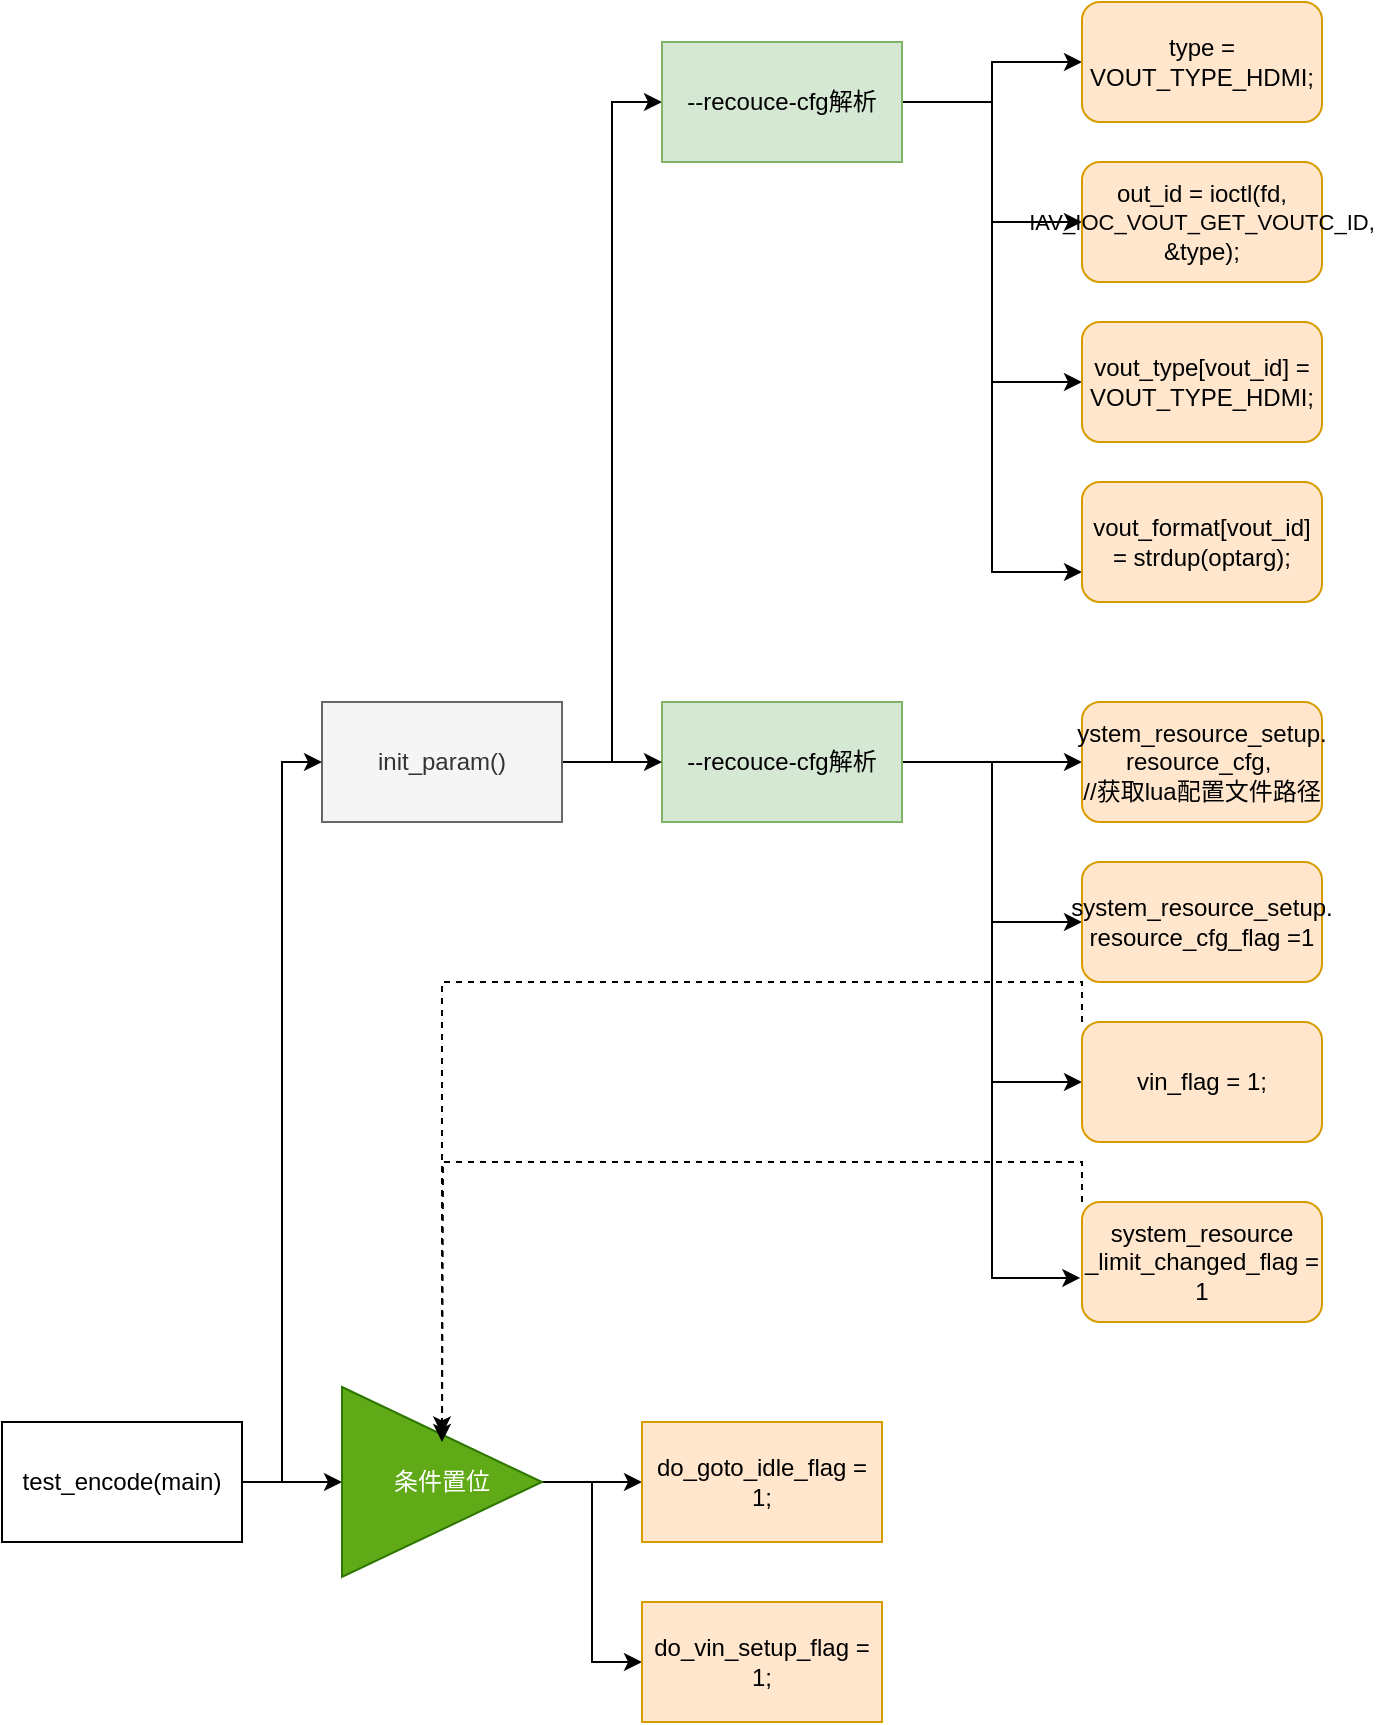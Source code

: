 <mxfile version="14.6.1" type="github">
  <diagram id="aWLvZRcyfu8KX3f9Mcc4" name="Page-1">
    <mxGraphModel dx="1185" dy="1831" grid="1" gridSize="10" guides="1" tooltips="1" connect="1" arrows="1" fold="1" page="1" pageScale="1" pageWidth="827" pageHeight="1169" math="0" shadow="0">
      <root>
        <mxCell id="0" />
        <mxCell id="1" parent="0" />
        <mxCell id="ZlVV2LxMDdxBuOpaIWvi-4" style="edgeStyle=orthogonalEdgeStyle;rounded=0;orthogonalLoop=1;jettySize=auto;html=1;exitX=1;exitY=0.5;exitDx=0;exitDy=0;" edge="1" parent="1" source="ZlVV2LxMDdxBuOpaIWvi-1" target="ZlVV2LxMDdxBuOpaIWvi-3">
          <mxGeometry relative="1" as="geometry" />
        </mxCell>
        <mxCell id="ZlVV2LxMDdxBuOpaIWvi-6" style="edgeStyle=orthogonalEdgeStyle;rounded=0;orthogonalLoop=1;jettySize=auto;html=1;entryX=0;entryY=0.5;entryDx=0;entryDy=0;" edge="1" parent="1" source="ZlVV2LxMDdxBuOpaIWvi-1" target="ZlVV2LxMDdxBuOpaIWvi-5">
          <mxGeometry relative="1" as="geometry" />
        </mxCell>
        <mxCell id="ZlVV2LxMDdxBuOpaIWvi-9" style="edgeStyle=orthogonalEdgeStyle;rounded=0;orthogonalLoop=1;jettySize=auto;html=1;entryX=0;entryY=0.5;entryDx=0;entryDy=0;" edge="1" parent="1" source="ZlVV2LxMDdxBuOpaIWvi-1" target="ZlVV2LxMDdxBuOpaIWvi-7">
          <mxGeometry relative="1" as="geometry" />
        </mxCell>
        <mxCell id="ZlVV2LxMDdxBuOpaIWvi-11" style="edgeStyle=orthogonalEdgeStyle;rounded=0;orthogonalLoop=1;jettySize=auto;html=1;entryX=-0.007;entryY=0.633;entryDx=0;entryDy=0;entryPerimeter=0;" edge="1" parent="1" source="ZlVV2LxMDdxBuOpaIWvi-1" target="ZlVV2LxMDdxBuOpaIWvi-10">
          <mxGeometry relative="1" as="geometry" />
        </mxCell>
        <mxCell id="ZlVV2LxMDdxBuOpaIWvi-1" value="--recouce-cfg解析" style="rounded=0;whiteSpace=wrap;html=1;fillColor=#d5e8d4;strokeColor=#82b366;" vertex="1" parent="1">
          <mxGeometry x="330" y="180" width="120" height="60" as="geometry" />
        </mxCell>
        <mxCell id="ZlVV2LxMDdxBuOpaIWvi-3" value="ystem_resource_setup.&lt;br&gt;resource_cfg,&amp;nbsp;&lt;br&gt;//获取lua配置文件路径" style="rounded=1;whiteSpace=wrap;html=1;fillColor=#ffe6cc;strokeColor=#d79b00;" vertex="1" parent="1">
          <mxGeometry x="540" y="180" width="120" height="60" as="geometry" />
        </mxCell>
        <mxCell id="ZlVV2LxMDdxBuOpaIWvi-5" value="system_resource_setup.&lt;br&gt;resource_cfg_flag =1" style="rounded=1;whiteSpace=wrap;html=1;fillColor=#ffe6cc;strokeColor=#d79b00;" vertex="1" parent="1">
          <mxGeometry x="540" y="260" width="120" height="60" as="geometry" />
        </mxCell>
        <mxCell id="ZlVV2LxMDdxBuOpaIWvi-29" style="edgeStyle=orthogonalEdgeStyle;rounded=0;orthogonalLoop=1;jettySize=auto;html=1;entryX=0.5;entryY=0;entryDx=0;entryDy=0;dashed=1;exitX=0;exitY=0;exitDx=0;exitDy=0;" edge="1" parent="1" source="ZlVV2LxMDdxBuOpaIWvi-7" target="ZlVV2LxMDdxBuOpaIWvi-27">
          <mxGeometry relative="1" as="geometry" />
        </mxCell>
        <mxCell id="ZlVV2LxMDdxBuOpaIWvi-7" value="vin_flag = 1;" style="rounded=1;whiteSpace=wrap;html=1;fillColor=#ffe6cc;strokeColor=#d79b00;" vertex="1" parent="1">
          <mxGeometry x="540" y="340" width="120" height="60" as="geometry" />
        </mxCell>
        <mxCell id="ZlVV2LxMDdxBuOpaIWvi-10" value="system_resource&lt;br&gt;_limit_changed_flag = 1" style="rounded=1;whiteSpace=wrap;html=1;fillColor=#ffe6cc;strokeColor=#d79b00;" vertex="1" parent="1">
          <mxGeometry x="540" y="430" width="120" height="60" as="geometry" />
        </mxCell>
        <mxCell id="ZlVV2LxMDdxBuOpaIWvi-13" style="edgeStyle=orthogonalEdgeStyle;rounded=0;orthogonalLoop=1;jettySize=auto;html=1;entryX=0;entryY=0.5;entryDx=0;entryDy=0;" edge="1" parent="1" source="ZlVV2LxMDdxBuOpaIWvi-12" target="ZlVV2LxMDdxBuOpaIWvi-1">
          <mxGeometry relative="1" as="geometry" />
        </mxCell>
        <mxCell id="ZlVV2LxMDdxBuOpaIWvi-18" style="edgeStyle=orthogonalEdgeStyle;rounded=0;orthogonalLoop=1;jettySize=auto;html=1;entryX=0;entryY=0.5;entryDx=0;entryDy=0;" edge="1" parent="1" source="ZlVV2LxMDdxBuOpaIWvi-12" target="ZlVV2LxMDdxBuOpaIWvi-17">
          <mxGeometry relative="1" as="geometry" />
        </mxCell>
        <mxCell id="ZlVV2LxMDdxBuOpaIWvi-12" value="init_param()" style="rounded=0;whiteSpace=wrap;html=1;fillColor=#f5f5f5;strokeColor=#666666;fontColor=#333333;" vertex="1" parent="1">
          <mxGeometry x="160" y="180" width="120" height="60" as="geometry" />
        </mxCell>
        <mxCell id="ZlVV2LxMDdxBuOpaIWvi-15" style="edgeStyle=orthogonalEdgeStyle;rounded=0;orthogonalLoop=1;jettySize=auto;html=1;entryX=0;entryY=0.5;entryDx=0;entryDy=0;" edge="1" parent="1" source="ZlVV2LxMDdxBuOpaIWvi-14" target="ZlVV2LxMDdxBuOpaIWvi-12">
          <mxGeometry relative="1" as="geometry" />
        </mxCell>
        <mxCell id="ZlVV2LxMDdxBuOpaIWvi-28" style="edgeStyle=orthogonalEdgeStyle;rounded=0;orthogonalLoop=1;jettySize=auto;html=1;entryX=0;entryY=0.5;entryDx=0;entryDy=0;" edge="1" parent="1" source="ZlVV2LxMDdxBuOpaIWvi-14" target="ZlVV2LxMDdxBuOpaIWvi-27">
          <mxGeometry relative="1" as="geometry" />
        </mxCell>
        <mxCell id="ZlVV2LxMDdxBuOpaIWvi-14" value="test_encode(main)" style="rounded=0;whiteSpace=wrap;html=1;" vertex="1" parent="1">
          <mxGeometry y="540" width="120" height="60" as="geometry" />
        </mxCell>
        <mxCell id="ZlVV2LxMDdxBuOpaIWvi-20" style="edgeStyle=orthogonalEdgeStyle;rounded=0;orthogonalLoop=1;jettySize=auto;html=1;entryX=0;entryY=0.5;entryDx=0;entryDy=0;" edge="1" parent="1" source="ZlVV2LxMDdxBuOpaIWvi-17" target="ZlVV2LxMDdxBuOpaIWvi-19">
          <mxGeometry relative="1" as="geometry" />
        </mxCell>
        <mxCell id="ZlVV2LxMDdxBuOpaIWvi-22" style="edgeStyle=orthogonalEdgeStyle;rounded=0;orthogonalLoop=1;jettySize=auto;html=1;entryX=0;entryY=0.5;entryDx=0;entryDy=0;" edge="1" parent="1" source="ZlVV2LxMDdxBuOpaIWvi-17" target="ZlVV2LxMDdxBuOpaIWvi-21">
          <mxGeometry relative="1" as="geometry" />
        </mxCell>
        <mxCell id="ZlVV2LxMDdxBuOpaIWvi-24" style="edgeStyle=orthogonalEdgeStyle;rounded=0;orthogonalLoop=1;jettySize=auto;html=1;entryX=0;entryY=0.5;entryDx=0;entryDy=0;" edge="1" parent="1" source="ZlVV2LxMDdxBuOpaIWvi-17" target="ZlVV2LxMDdxBuOpaIWvi-23">
          <mxGeometry relative="1" as="geometry" />
        </mxCell>
        <mxCell id="ZlVV2LxMDdxBuOpaIWvi-26" style="edgeStyle=orthogonalEdgeStyle;rounded=0;orthogonalLoop=1;jettySize=auto;html=1;entryX=0;entryY=0.75;entryDx=0;entryDy=0;" edge="1" parent="1" source="ZlVV2LxMDdxBuOpaIWvi-17" target="ZlVV2LxMDdxBuOpaIWvi-25">
          <mxGeometry relative="1" as="geometry" />
        </mxCell>
        <mxCell id="ZlVV2LxMDdxBuOpaIWvi-17" value="--recouce-cfg解析" style="rounded=0;whiteSpace=wrap;html=1;fillColor=#d5e8d4;strokeColor=#82b366;" vertex="1" parent="1">
          <mxGeometry x="330" y="-150" width="120" height="60" as="geometry" />
        </mxCell>
        <mxCell id="ZlVV2LxMDdxBuOpaIWvi-19" value="type = VOUT_TYPE_HDMI;" style="rounded=1;whiteSpace=wrap;html=1;fillColor=#ffe6cc;strokeColor=#d79b00;" vertex="1" parent="1">
          <mxGeometry x="540" y="-170" width="120" height="60" as="geometry" />
        </mxCell>
        <mxCell id="ZlVV2LxMDdxBuOpaIWvi-21" value="out_id = ioctl(fd, &lt;font style=&quot;font-size: 11px&quot;&gt;IAV_IOC_VOUT_GET_VOUTC_ID,&lt;/font&gt; &amp;amp;type);" style="rounded=1;whiteSpace=wrap;html=1;fillColor=#ffe6cc;strokeColor=#d79b00;" vertex="1" parent="1">
          <mxGeometry x="540" y="-90" width="120" height="60" as="geometry" />
        </mxCell>
        <mxCell id="ZlVV2LxMDdxBuOpaIWvi-23" value="vout_type[vout_id] = VOUT_TYPE_HDMI;" style="rounded=1;whiteSpace=wrap;html=1;fillColor=#ffe6cc;strokeColor=#d79b00;" vertex="1" parent="1">
          <mxGeometry x="540" y="-10" width="120" height="60" as="geometry" />
        </mxCell>
        <mxCell id="ZlVV2LxMDdxBuOpaIWvi-25" value="vout_format[vout_id] = strdup(optarg);" style="rounded=1;whiteSpace=wrap;html=1;fillColor=#ffe6cc;strokeColor=#d79b00;" vertex="1" parent="1">
          <mxGeometry x="540" y="70" width="120" height="60" as="geometry" />
        </mxCell>
        <mxCell id="ZlVV2LxMDdxBuOpaIWvi-35" style="edgeStyle=orthogonalEdgeStyle;rounded=0;orthogonalLoop=1;jettySize=auto;html=1;entryX=0;entryY=0.5;entryDx=0;entryDy=0;" edge="1" parent="1" source="ZlVV2LxMDdxBuOpaIWvi-27" target="ZlVV2LxMDdxBuOpaIWvi-33">
          <mxGeometry relative="1" as="geometry">
            <mxPoint x="290" y="570" as="targetPoint" />
          </mxGeometry>
        </mxCell>
        <mxCell id="ZlVV2LxMDdxBuOpaIWvi-37" style="edgeStyle=orthogonalEdgeStyle;rounded=0;orthogonalLoop=1;jettySize=auto;html=1;entryX=0;entryY=0.5;entryDx=0;entryDy=0;" edge="1" parent="1" source="ZlVV2LxMDdxBuOpaIWvi-27" target="ZlVV2LxMDdxBuOpaIWvi-36">
          <mxGeometry relative="1" as="geometry" />
        </mxCell>
        <mxCell id="ZlVV2LxMDdxBuOpaIWvi-27" value="条件置位" style="triangle;whiteSpace=wrap;html=1;fillColor=#60a917;strokeColor=#2D7600;fontColor=#ffffff;" vertex="1" parent="1">
          <mxGeometry x="170" y="522.5" width="100" height="95" as="geometry" />
        </mxCell>
        <mxCell id="ZlVV2LxMDdxBuOpaIWvi-30" style="edgeStyle=orthogonalEdgeStyle;rounded=0;orthogonalLoop=1;jettySize=auto;html=1;dashed=1;exitX=0;exitY=0;exitDx=0;exitDy=0;" edge="1" parent="1" source="ZlVV2LxMDdxBuOpaIWvi-10">
          <mxGeometry relative="1" as="geometry">
            <mxPoint x="550" y="350" as="sourcePoint" />
            <mxPoint x="220" y="550" as="targetPoint" />
          </mxGeometry>
        </mxCell>
        <mxCell id="ZlVV2LxMDdxBuOpaIWvi-33" value="do_goto_idle_flag = 1;" style="rounded=0;whiteSpace=wrap;html=1;fillColor=#ffe6cc;strokeColor=#d79b00;" vertex="1" parent="1">
          <mxGeometry x="320" y="540" width="120" height="60" as="geometry" />
        </mxCell>
        <mxCell id="ZlVV2LxMDdxBuOpaIWvi-36" value="do_vin_setup_flag = 1;" style="rounded=0;whiteSpace=wrap;html=1;fillColor=#ffe6cc;strokeColor=#d79b00;" vertex="1" parent="1">
          <mxGeometry x="320" y="630" width="120" height="60" as="geometry" />
        </mxCell>
      </root>
    </mxGraphModel>
  </diagram>
</mxfile>
